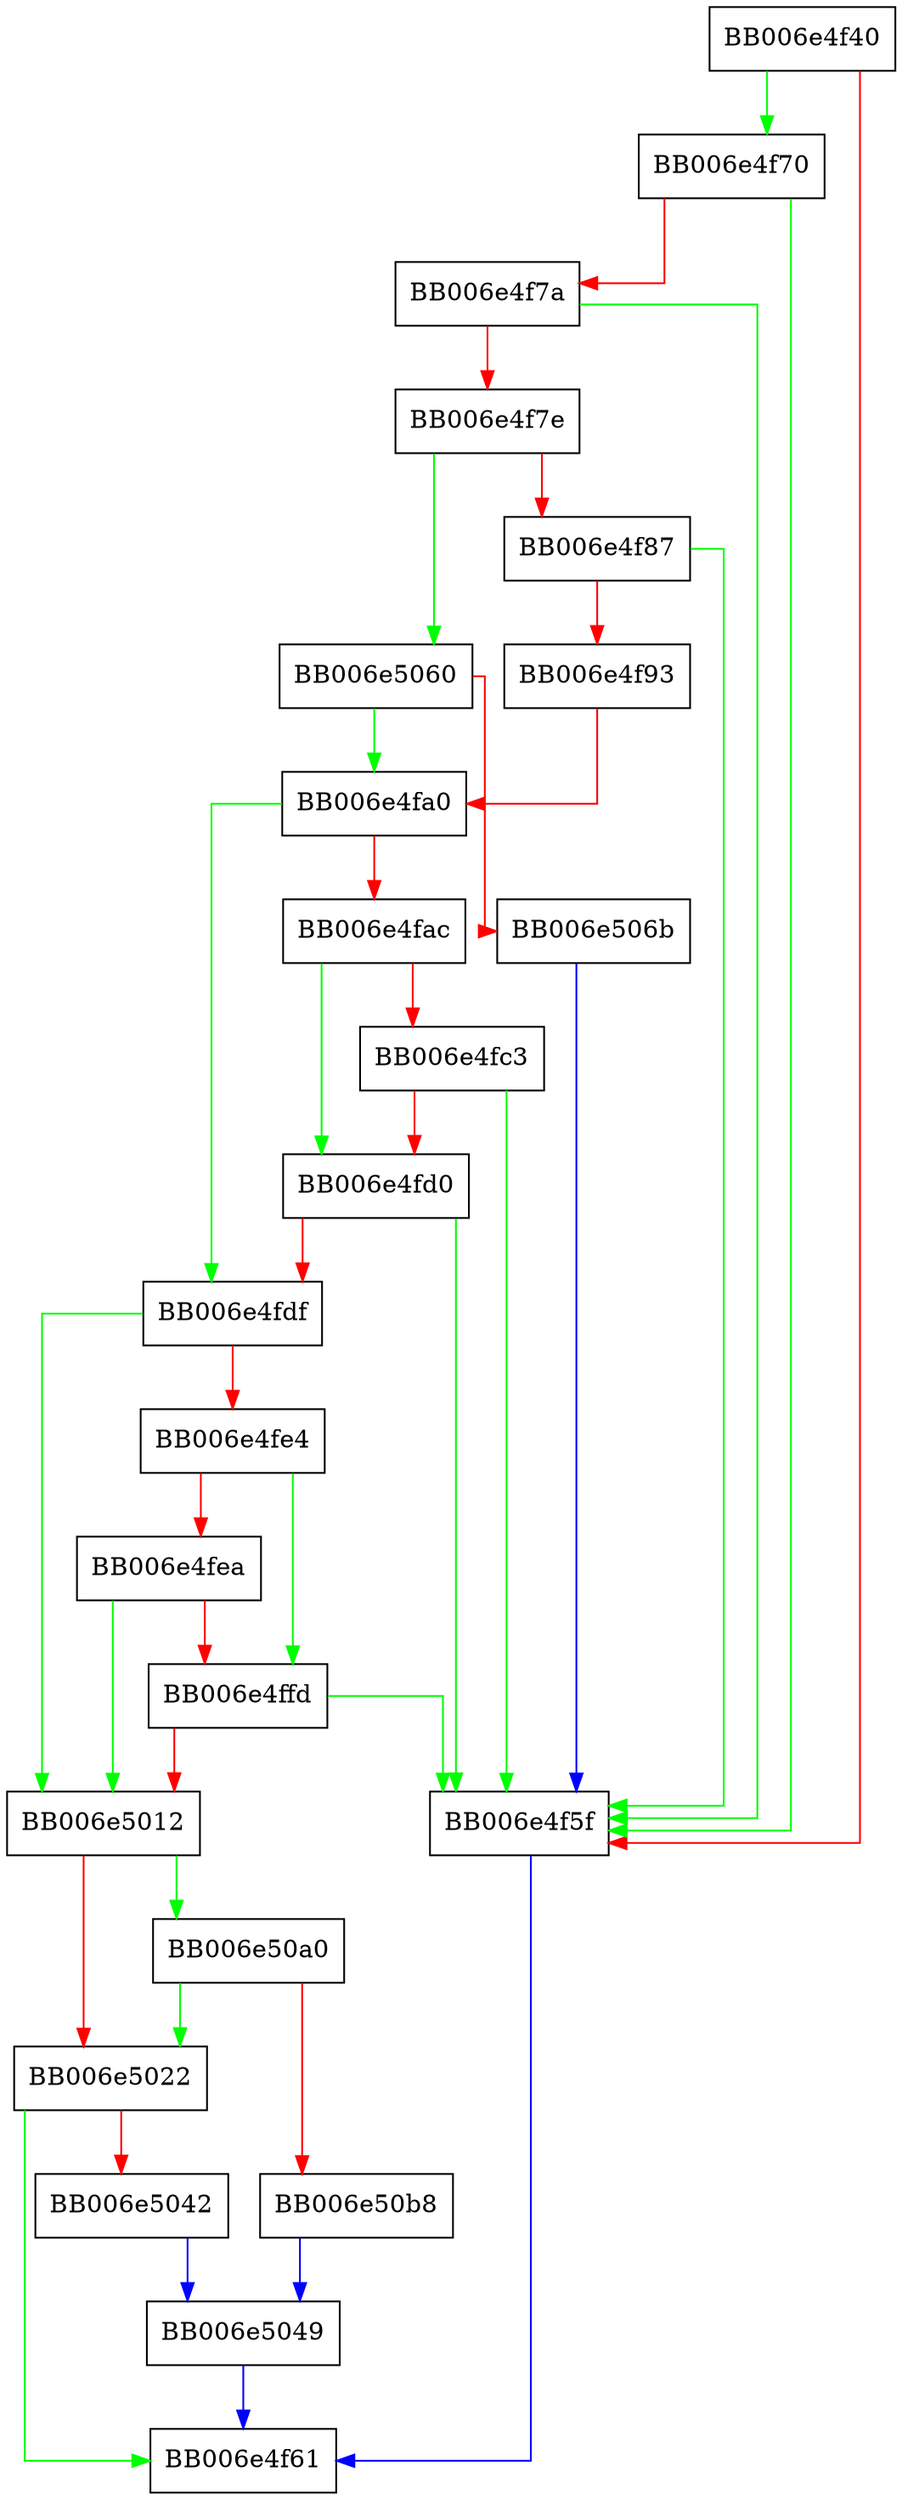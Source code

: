 digraph dsa_digest_sign_init {
  node [shape="box"];
  graph [splines=ortho];
  BB006e4f40 -> BB006e4f70 [color="green"];
  BB006e4f40 -> BB006e4f5f [color="red"];
  BB006e4f5f -> BB006e4f61 [color="blue"];
  BB006e4f70 -> BB006e4f5f [color="green"];
  BB006e4f70 -> BB006e4f7a [color="red"];
  BB006e4f7a -> BB006e4f5f [color="green"];
  BB006e4f7a -> BB006e4f7e [color="red"];
  BB006e4f7e -> BB006e5060 [color="green"];
  BB006e4f7e -> BB006e4f87 [color="red"];
  BB006e4f87 -> BB006e4f5f [color="green"];
  BB006e4f87 -> BB006e4f93 [color="red"];
  BB006e4f93 -> BB006e4fa0 [color="red"];
  BB006e4fa0 -> BB006e4fdf [color="green"];
  BB006e4fa0 -> BB006e4fac [color="red"];
  BB006e4fac -> BB006e4fd0 [color="green"];
  BB006e4fac -> BB006e4fc3 [color="red"];
  BB006e4fc3 -> BB006e4f5f [color="green"];
  BB006e4fc3 -> BB006e4fd0 [color="red"];
  BB006e4fd0 -> BB006e4f5f [color="green"];
  BB006e4fd0 -> BB006e4fdf [color="red"];
  BB006e4fdf -> BB006e5012 [color="green"];
  BB006e4fdf -> BB006e4fe4 [color="red"];
  BB006e4fe4 -> BB006e4ffd [color="green"];
  BB006e4fe4 -> BB006e4fea [color="red"];
  BB006e4fea -> BB006e5012 [color="green"];
  BB006e4fea -> BB006e4ffd [color="red"];
  BB006e4ffd -> BB006e4f5f [color="green"];
  BB006e4ffd -> BB006e5012 [color="red"];
  BB006e5012 -> BB006e50a0 [color="green"];
  BB006e5012 -> BB006e5022 [color="red"];
  BB006e5022 -> BB006e4f61 [color="green"];
  BB006e5022 -> BB006e5042 [color="red"];
  BB006e5042 -> BB006e5049 [color="blue"];
  BB006e5049 -> BB006e4f61 [color="blue"];
  BB006e5060 -> BB006e4fa0 [color="green"];
  BB006e5060 -> BB006e506b [color="red"];
  BB006e506b -> BB006e4f5f [color="blue"];
  BB006e50a0 -> BB006e5022 [color="green"];
  BB006e50a0 -> BB006e50b8 [color="red"];
  BB006e50b8 -> BB006e5049 [color="blue"];
}